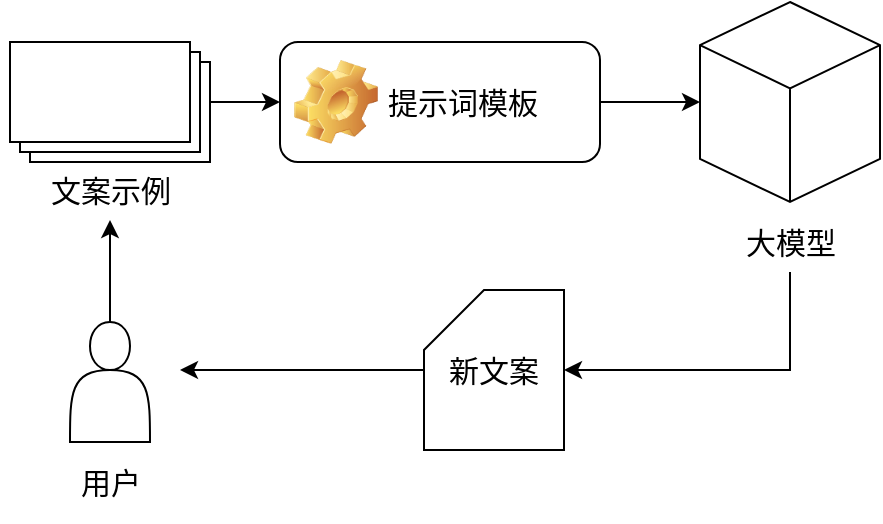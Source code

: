 <mxfile version="20.3.0" type="device"><diagram id="sfGZ4btNieBk5wnX9CKs" name="第 1 页"><mxGraphModel dx="942" dy="677" grid="1" gridSize="10" guides="1" tooltips="1" connect="1" arrows="1" fold="1" page="1" pageScale="1" pageWidth="583" pageHeight="827" math="0" shadow="0"><root><mxCell id="0"/><mxCell id="1" parent="0"/><mxCell id="dX9JH1kR0bHjIzZ8D2sQ-6" value="" style="group;fontStyle=0;fontSize=15;" parent="1" vertex="1" connectable="0"><mxGeometry x="80" y="290" width="110" height="94" as="geometry"/></mxCell><mxCell id="dX9JH1kR0bHjIzZ8D2sQ-2" value="" style="verticalLabelPosition=bottom;verticalAlign=top;html=1;shape=mxgraph.basic.layered_rect;dx=10;outlineConnect=0;fontSize=15;fontStyle=0" parent="dX9JH1kR0bHjIzZ8D2sQ-6" vertex="1"><mxGeometry x="5" width="100" height="60" as="geometry"/></mxCell><mxCell id="dX9JH1kR0bHjIzZ8D2sQ-3" value="文案示例" style="text;html=1;align=center;verticalAlign=middle;resizable=0;points=[];autosize=1;strokeColor=none;fillColor=none;fontSize=15;fontStyle=0" parent="dX9JH1kR0bHjIzZ8D2sQ-6" vertex="1"><mxGeometry x="15" y="59" width="80" height="30" as="geometry"/></mxCell><mxCell id="dX9JH1kR0bHjIzZ8D2sQ-11" value="" style="edgeStyle=orthogonalEdgeStyle;rounded=0;orthogonalLoop=1;jettySize=auto;html=1;fontSize=15;fontStyle=0" parent="1" source="dX9JH1kR0bHjIzZ8D2sQ-8" target="dX9JH1kR0bHjIzZ8D2sQ-9" edge="1"><mxGeometry relative="1" as="geometry"/></mxCell><mxCell id="dX9JH1kR0bHjIzZ8D2sQ-8" value="提示词模板" style="label;whiteSpace=wrap;html=1;image=img/clipart/Gear_128x128.png;fontSize=15;fontStyle=0" parent="1" vertex="1"><mxGeometry x="220" y="290" width="160" height="60" as="geometry"/></mxCell><mxCell id="dX9JH1kR0bHjIzZ8D2sQ-9" value="" style="html=1;whiteSpace=wrap;shape=isoCube2;backgroundOutline=1;isoAngle=15;fontSize=15;fontStyle=0" parent="1" vertex="1"><mxGeometry x="430" y="270" width="90" height="100" as="geometry"/></mxCell><mxCell id="dX9JH1kR0bHjIzZ8D2sQ-10" value="" style="edgeStyle=orthogonalEdgeStyle;rounded=0;orthogonalLoop=1;jettySize=auto;html=1;fontSize=15;fontStyle=0" parent="1" source="dX9JH1kR0bHjIzZ8D2sQ-2" target="dX9JH1kR0bHjIzZ8D2sQ-8" edge="1"><mxGeometry relative="1" as="geometry"/></mxCell><mxCell id="dX9JH1kR0bHjIzZ8D2sQ-20" style="edgeStyle=orthogonalEdgeStyle;rounded=0;orthogonalLoop=1;jettySize=auto;html=1;entryX=1;entryY=0.5;entryDx=0;entryDy=0;entryPerimeter=0;fontSize=15;fontStyle=0" parent="1" source="dX9JH1kR0bHjIzZ8D2sQ-12" target="dX9JH1kR0bHjIzZ8D2sQ-17" edge="1"><mxGeometry relative="1" as="geometry"><mxPoint x="475" y="420" as="sourcePoint"/><Array as="points"><mxPoint x="475" y="454"/></Array></mxGeometry></mxCell><mxCell id="dX9JH1kR0bHjIzZ8D2sQ-12" value="大模型" style="text;html=1;align=center;verticalAlign=middle;resizable=0;points=[];autosize=1;strokeColor=none;fillColor=none;fontSize=15;fontStyle=0" parent="1" vertex="1"><mxGeometry x="440" y="375" width="70" height="30" as="geometry"/></mxCell><mxCell id="dX9JH1kR0bHjIzZ8D2sQ-15" value="" style="group;fontStyle=0;fontSize=15;" parent="1" vertex="1" connectable="0"><mxGeometry x="100" y="430" width="70" height="100" as="geometry"/></mxCell><mxCell id="dX9JH1kR0bHjIzZ8D2sQ-13" value="" style="shape=actor;whiteSpace=wrap;html=1;fontSize=15;fontStyle=0" parent="dX9JH1kR0bHjIzZ8D2sQ-15" vertex="1"><mxGeometry x="15" width="40" height="60" as="geometry"/></mxCell><mxCell id="dX9JH1kR0bHjIzZ8D2sQ-14" value="用户" style="text;html=1;align=center;verticalAlign=middle;resizable=0;points=[];autosize=1;strokeColor=none;fillColor=none;fontSize=15;fontStyle=0" parent="dX9JH1kR0bHjIzZ8D2sQ-15" vertex="1"><mxGeometry x="10" y="65" width="50" height="30" as="geometry"/></mxCell><mxCell id="dX9JH1kR0bHjIzZ8D2sQ-16" value="" style="edgeStyle=orthogonalEdgeStyle;rounded=0;orthogonalLoop=1;jettySize=auto;html=1;fontSize=15;fontStyle=0" parent="1" source="dX9JH1kR0bHjIzZ8D2sQ-13" target="dX9JH1kR0bHjIzZ8D2sQ-3" edge="1"><mxGeometry relative="1" as="geometry"/></mxCell><mxCell id="dX9JH1kR0bHjIzZ8D2sQ-21" style="edgeStyle=orthogonalEdgeStyle;rounded=0;orthogonalLoop=1;jettySize=auto;html=1;fontSize=15;fontStyle=0" parent="1" source="dX9JH1kR0bHjIzZ8D2sQ-17" edge="1"><mxGeometry relative="1" as="geometry"><mxPoint x="170" y="454" as="targetPoint"/></mxGeometry></mxCell><mxCell id="dX9JH1kR0bHjIzZ8D2sQ-17" value="新文案" style="shape=card;whiteSpace=wrap;html=1;fontSize=15;fontStyle=0" parent="1" vertex="1"><mxGeometry x="292" y="414" width="70" height="80" as="geometry"/></mxCell></root></mxGraphModel></diagram></mxfile>
